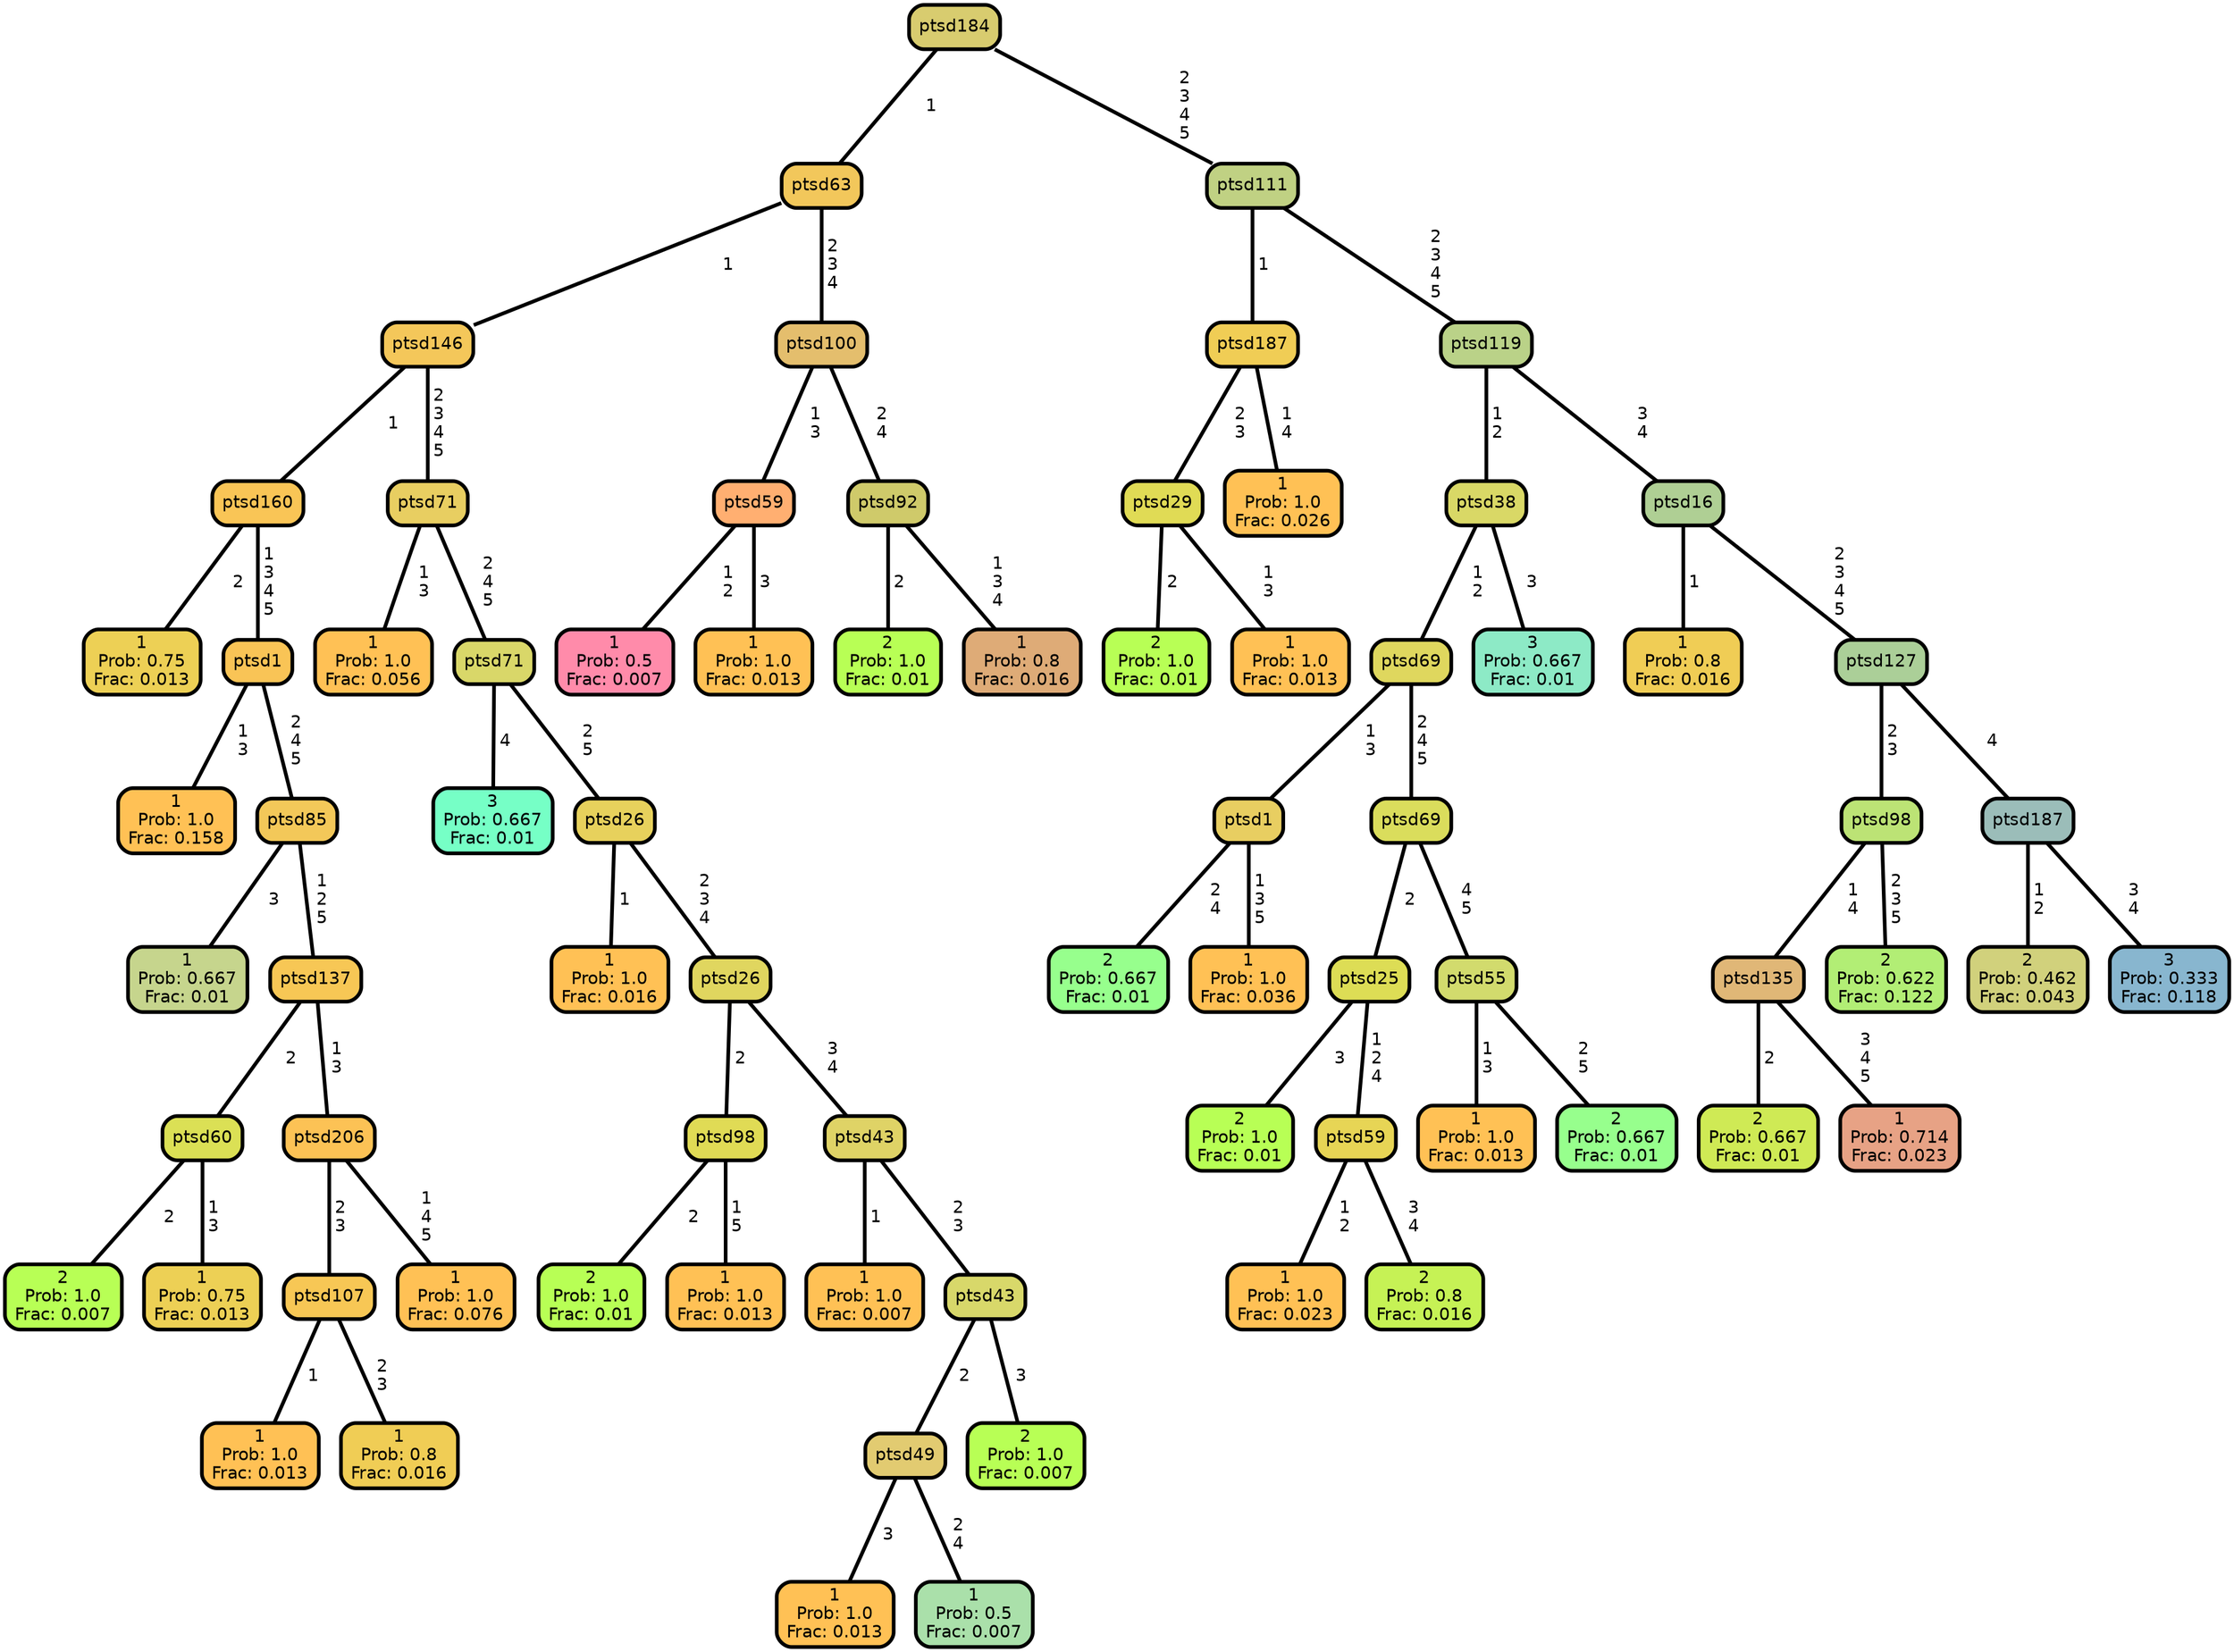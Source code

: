 graph Tree {
node [shape=box, style="filled, rounded",color="black",penwidth="3",fontcolor="black",                 fontname=helvetica] ;
graph [ranksep="0 equally", splines=straight,                 bgcolor=transparent, dpi=200] ;
edge [fontname=helvetica, color=black] ;
0 [label="1
Prob: 0.75
Frac: 0.013", fillcolor="#edd055"] ;
1 [label="ptsd160", fillcolor="#f9c556"] ;
2 [label="1
Prob: 1.0
Frac: 0.158", fillcolor="#ffc155"] ;
3 [label="ptsd1", fillcolor="#f9c456"] ;
4 [label="1
Prob: 0.667
Frac: 0.01", fillcolor="#c6d58d"] ;
5 [label="ptsd85", fillcolor="#f3c859"] ;
6 [label="2
Prob: 1.0
Frac: 0.007", fillcolor="#b8ff55"] ;
7 [label="ptsd60", fillcolor="#dbe055"] ;
8 [label="1
Prob: 0.75
Frac: 0.013", fillcolor="#edd055"] ;
9 [label="ptsd137", fillcolor="#f7c755"] ;
10 [label="1
Prob: 1.0
Frac: 0.013", fillcolor="#ffc155"] ;
11 [label="ptsd107", fillcolor="#f7c755"] ;
12 [label="1
Prob: 0.8
Frac: 0.016", fillcolor="#f0cd55"] ;
13 [label="ptsd206", fillcolor="#fcc255"] ;
14 [label="1
Prob: 1.0
Frac: 0.076", fillcolor="#ffc155"] ;
15 [label="ptsd146", fillcolor="#f4c75a"] ;
16 [label="1
Prob: 1.0
Frac: 0.056", fillcolor="#ffc155"] ;
17 [label="ptsd71", fillcolor="#e8ce61"] ;
18 [label="3
Prob: 0.667
Frac: 0.01", fillcolor="#76ffc6"] ;
19 [label="ptsd71", fillcolor="#d9d769"] ;
20 [label="1
Prob: 1.0
Frac: 0.016", fillcolor="#ffc155"] ;
21 [label="ptsd26", fillcolor="#e7d15c"] ;
22 [label="2
Prob: 1.0
Frac: 0.01", fillcolor="#b8ff55"] ;
23 [label="ptsd98", fillcolor="#e0db55"] ;
24 [label="1
Prob: 1.0
Frac: 0.013", fillcolor="#ffc155"] ;
25 [label="ptsd26", fillcolor="#e0d65f"] ;
26 [label="1
Prob: 1.0
Frac: 0.007", fillcolor="#ffc155"] ;
27 [label="ptsd43", fillcolor="#dfd366"] ;
28 [label="1
Prob: 1.0
Frac: 0.013", fillcolor="#ffc155"] ;
29 [label="ptsd49", fillcolor="#e2cb71"] ;
30 [label="1
Prob: 0.5
Frac: 0.007", fillcolor="#aae0aa"] ;
31 [label="ptsd43", fillcolor="#d8d86a"] ;
32 [label="2
Prob: 1.0
Frac: 0.007", fillcolor="#b8ff55"] ;
33 [label="ptsd63", fillcolor="#f2c75b"] ;
34 [label="1
Prob: 0.5
Frac: 0.007", fillcolor="#ff8baa"] ;
35 [label="ptsd59", fillcolor="#ffaf71"] ;
36 [label="1
Prob: 1.0
Frac: 0.013", fillcolor="#ffc155"] ;
37 [label="ptsd100", fillcolor="#e4be6d"] ;
38 [label="2
Prob: 1.0
Frac: 0.01", fillcolor="#b8ff55"] ;
39 [label="ptsd92", fillcolor="#cfca6a"] ;
40 [label="1
Prob: 0.8
Frac: 0.016", fillcolor="#deab77"] ;
41 [label="ptsd184", fillcolor="#d8cc6f"] ;
42 [label="2
Prob: 1.0
Frac: 0.01", fillcolor="#b8ff55"] ;
43 [label="ptsd29", fillcolor="#e0db55"] ;
44 [label="1
Prob: 1.0
Frac: 0.013", fillcolor="#ffc155"] ;
45 [label="ptsd187", fillcolor="#f0cd55"] ;
46 [label="1
Prob: 1.0
Frac: 0.026", fillcolor="#ffc155"] ;
47 [label="ptsd111", fillcolor="#c0d183"] ;
48 [label="2
Prob: 0.667
Frac: 0.01", fillcolor="#97ff8d"] ;
49 [label="ptsd1", fillcolor="#e8ce61"] ;
50 [label="1
Prob: 1.0
Frac: 0.036", fillcolor="#ffc155"] ;
51 [label="ptsd69", fillcolor="#dfd75e"] ;
52 [label="2
Prob: 1.0
Frac: 0.01", fillcolor="#b8ff55"] ;
53 [label="ptsd25", fillcolor="#dddd55"] ;
54 [label="1
Prob: 1.0
Frac: 0.023", fillcolor="#ffc155"] ;
55 [label="ptsd59", fillcolor="#e7d555"] ;
56 [label="2
Prob: 0.8
Frac: 0.016", fillcolor="#c6f255"] ;
57 [label="ptsd69", fillcolor="#dadd5c"] ;
58 [label="1
Prob: 1.0
Frac: 0.013", fillcolor="#ffc155"] ;
59 [label="ptsd55", fillcolor="#d2db6d"] ;
60 [label="2
Prob: 0.667
Frac: 0.01", fillcolor="#97ff8d"] ;
61 [label="ptsd38", fillcolor="#d9d866"] ;
62 [label="3
Prob: 0.667
Frac: 0.01", fillcolor="#8deac6"] ;
63 [label="ptsd119", fillcolor="#bad288"] ;
64 [label="1
Prob: 0.8
Frac: 0.016", fillcolor="#f0cd55"] ;
65 [label="ptsd16", fillcolor="#afcf94"] ;
66 [label="2
Prob: 0.667
Frac: 0.01", fillcolor="#cfea55"] ;
67 [label="ptsd135", fillcolor="#e0b777"] ;
68 [label="1
Prob: 0.714
Frac: 0.023", fillcolor="#e7a285"] ;
69 [label="ptsd98", fillcolor="#bce375"] ;
70 [label="2
Prob: 0.622
Frac: 0.122", fillcolor="#b2ee75"] ;
71 [label="ptsd127", fillcolor="#abcf98"] ;
72 [label="2
Prob: 0.462
Frac: 0.043", fillcolor="#d1d17c"] ;
73 [label="ptsd187", fillcolor="#9bbdb9"] ;
74 [label="3
Prob: 0.333
Frac: 0.118", fillcolor="#88b6cf"] ;
1 -- 0 [label=" 2",penwidth=3] ;
1 -- 3 [label=" 1\n 3\n 4\n 5",penwidth=3] ;
3 -- 2 [label=" 1\n 3",penwidth=3] ;
3 -- 5 [label=" 2\n 4\n 5",penwidth=3] ;
5 -- 4 [label=" 3",penwidth=3] ;
5 -- 9 [label=" 1\n 2\n 5",penwidth=3] ;
7 -- 6 [label=" 2",penwidth=3] ;
7 -- 8 [label=" 1\n 3",penwidth=3] ;
9 -- 7 [label=" 2",penwidth=3] ;
9 -- 13 [label=" 1\n 3",penwidth=3] ;
11 -- 10 [label=" 1",penwidth=3] ;
11 -- 12 [label=" 2\n 3",penwidth=3] ;
13 -- 11 [label=" 2\n 3",penwidth=3] ;
13 -- 14 [label=" 1\n 4\n 5",penwidth=3] ;
15 -- 1 [label=" 1",penwidth=3] ;
15 -- 17 [label=" 2\n 3\n 4\n 5",penwidth=3] ;
17 -- 16 [label=" 1\n 3",penwidth=3] ;
17 -- 19 [label=" 2\n 4\n 5",penwidth=3] ;
19 -- 18 [label=" 4",penwidth=3] ;
19 -- 21 [label=" 2\n 5",penwidth=3] ;
21 -- 20 [label=" 1",penwidth=3] ;
21 -- 25 [label=" 2\n 3\n 4",penwidth=3] ;
23 -- 22 [label=" 2",penwidth=3] ;
23 -- 24 [label=" 1\n 5",penwidth=3] ;
25 -- 23 [label=" 2",penwidth=3] ;
25 -- 27 [label=" 3\n 4",penwidth=3] ;
27 -- 26 [label=" 1",penwidth=3] ;
27 -- 31 [label=" 2\n 3",penwidth=3] ;
29 -- 28 [label=" 3",penwidth=3] ;
29 -- 30 [label=" 2\n 4",penwidth=3] ;
31 -- 29 [label=" 2",penwidth=3] ;
31 -- 32 [label=" 3",penwidth=3] ;
33 -- 15 [label=" 1",penwidth=3] ;
33 -- 37 [label=" 2\n 3\n 4",penwidth=3] ;
35 -- 34 [label=" 1\n 2",penwidth=3] ;
35 -- 36 [label=" 3",penwidth=3] ;
37 -- 35 [label=" 1\n 3",penwidth=3] ;
37 -- 39 [label=" 2\n 4",penwidth=3] ;
39 -- 38 [label=" 2",penwidth=3] ;
39 -- 40 [label=" 1\n 3\n 4",penwidth=3] ;
41 -- 33 [label=" 1",penwidth=3] ;
41 -- 47 [label=" 2\n 3\n 4\n 5",penwidth=3] ;
43 -- 42 [label=" 2",penwidth=3] ;
43 -- 44 [label=" 1\n 3",penwidth=3] ;
45 -- 43 [label=" 2\n 3",penwidth=3] ;
45 -- 46 [label=" 1\n 4",penwidth=3] ;
47 -- 45 [label=" 1",penwidth=3] ;
47 -- 63 [label=" 2\n 3\n 4\n 5",penwidth=3] ;
49 -- 48 [label=" 2\n 4",penwidth=3] ;
49 -- 50 [label=" 1\n 3\n 5",penwidth=3] ;
51 -- 49 [label=" 1\n 3",penwidth=3] ;
51 -- 57 [label=" 2\n 4\n 5",penwidth=3] ;
53 -- 52 [label=" 3",penwidth=3] ;
53 -- 55 [label=" 1\n 2\n 4",penwidth=3] ;
55 -- 54 [label=" 1\n 2",penwidth=3] ;
55 -- 56 [label=" 3\n 4",penwidth=3] ;
57 -- 53 [label=" 2",penwidth=3] ;
57 -- 59 [label=" 4\n 5",penwidth=3] ;
59 -- 58 [label=" 1\n 3",penwidth=3] ;
59 -- 60 [label=" 2\n 5",penwidth=3] ;
61 -- 51 [label=" 1\n 2",penwidth=3] ;
61 -- 62 [label=" 3",penwidth=3] ;
63 -- 61 [label=" 1\n 2",penwidth=3] ;
63 -- 65 [label=" 3\n 4",penwidth=3] ;
65 -- 64 [label=" 1",penwidth=3] ;
65 -- 71 [label=" 2\n 3\n 4\n 5",penwidth=3] ;
67 -- 66 [label=" 2",penwidth=3] ;
67 -- 68 [label=" 3\n 4\n 5",penwidth=3] ;
69 -- 67 [label=" 1\n 4",penwidth=3] ;
69 -- 70 [label=" 2\n 3\n 5",penwidth=3] ;
71 -- 69 [label=" 2\n 3",penwidth=3] ;
71 -- 73 [label=" 4",penwidth=3] ;
73 -- 72 [label=" 1\n 2",penwidth=3] ;
73 -- 74 [label=" 3\n 4",penwidth=3] ;
{rank = same;}}